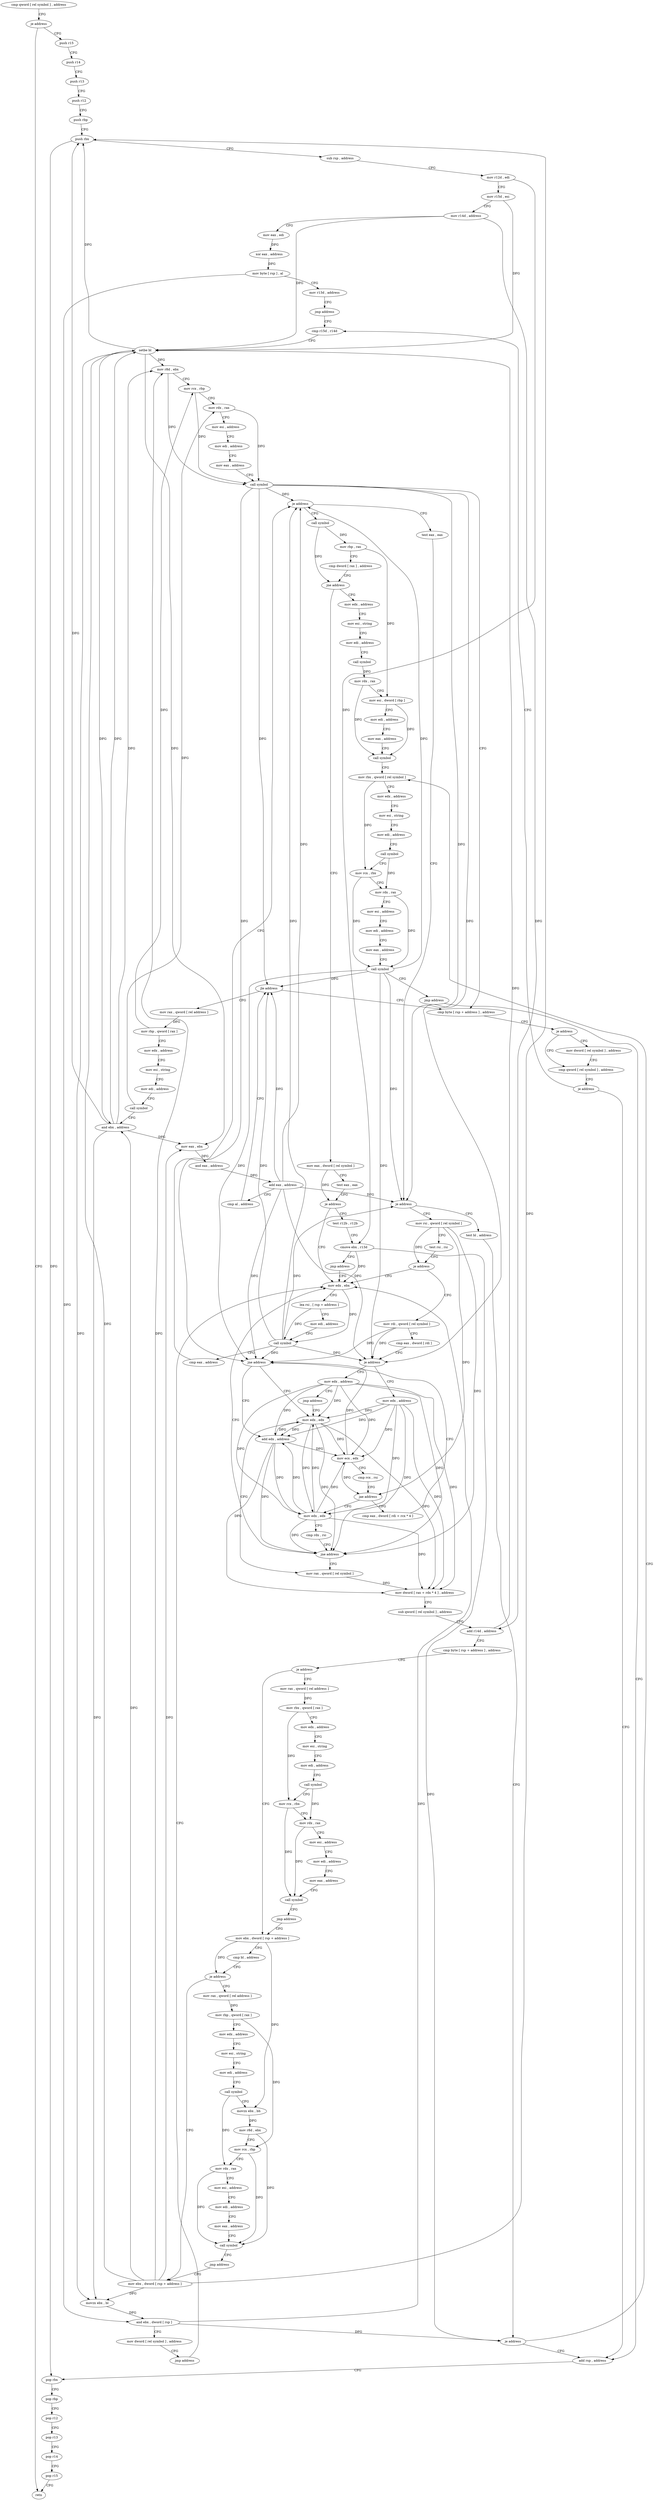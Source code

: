 digraph "func" {
"4203386" [label = "cmp qword [ rel symbol ] , address" ]
"4203394" [label = "je address" ]
"4204006" [label = "retn" ]
"4203400" [label = "push r15" ]
"4203402" [label = "push r14" ]
"4203404" [label = "push r13" ]
"4203406" [label = "push r12" ]
"4203408" [label = "push rbp" ]
"4203409" [label = "push rbx" ]
"4203410" [label = "sub rsp , address" ]
"4203414" [label = "mov r12d , edi" ]
"4203417" [label = "mov r15d , esi" ]
"4203420" [label = "mov r14d , address" ]
"4203426" [label = "mov eax , edi" ]
"4203428" [label = "xor eax , address" ]
"4203431" [label = "mov byte [ rsp ] , al" ]
"4203434" [label = "mov r13d , address" ]
"4203440" [label = "jmp address" ]
"4203956" [label = "cmp r15d , r14d" ]
"4203959" [label = "setbe bl" ]
"4203962" [label = "movzx ebx , bl" ]
"4203965" [label = "and ebx , dword [ rsp ]" ]
"4203968" [label = "mov dword [ rel symbol ] , address" ]
"4203978" [label = "jmp address" ]
"4203718" [label = "mov edx , ebx" ]
"4203720" [label = "lea rsi , [ rsp + address ]" ]
"4203725" [label = "mov edi , address" ]
"4203730" [label = "call symbol" ]
"4203735" [label = "cmp eax , address" ]
"4203738" [label = "je address" ]
"4203445" [label = "call symbol" ]
"4203744" [label = "test eax , eax" ]
"4203450" [label = "mov rbp , rax" ]
"4203453" [label = "cmp dword [ rax ] , address" ]
"4203456" [label = "jne address" ]
"4203484" [label = "mov edx , address" ]
"4203458" [label = "mov eax , dword [ rel symbol ]" ]
"4203746" [label = "je address" ]
"4203983" [label = "test bl , address" ]
"4203752" [label = "mov rsi , qword [ rel symbol ]" ]
"4203489" [label = "mov esi , string" ]
"4203494" [label = "mov edi , address" ]
"4203499" [label = "call symbol" ]
"4203504" [label = "mov rdx , rax" ]
"4203507" [label = "mov esi , dword [ rbp ]" ]
"4203510" [label = "mov edi , address" ]
"4203515" [label = "mov eax , address" ]
"4203520" [label = "call symbol" ]
"4203525" [label = "mov rbx , qword [ rel symbol ]" ]
"4203464" [label = "test eax , eax" ]
"4203466" [label = "je address" ]
"4203472" [label = "test r12b , r12b" ]
"4203986" [label = "je address" ]
"4203992" [label = "add rsp , address" ]
"4203759" [label = "test rsi , rsi" ]
"4203762" [label = "je address" ]
"4203764" [label = "mov rdi , qword [ rel symbol ]" ]
"4203996" [label = "pop rbx" ]
"4203997" [label = "pop rbp" ]
"4203998" [label = "pop r12" ]
"4204000" [label = "pop r13" ]
"4204002" [label = "pop r14" ]
"4204004" [label = "pop r15" ]
"4203475" [label = "cmove ebx , r13d" ]
"4203479" [label = "jmp address" ]
"4203532" [label = "mov edx , address" ]
"4203537" [label = "mov esi , string" ]
"4203542" [label = "mov edi , address" ]
"4203547" [label = "call symbol" ]
"4203552" [label = "mov rcx , rbx" ]
"4203555" [label = "mov rdx , rax" ]
"4203558" [label = "mov esi , address" ]
"4203563" [label = "mov edi , address" ]
"4203568" [label = "mov eax , address" ]
"4203573" [label = "call symbol" ]
"4203578" [label = "jmp address" ]
"4203771" [label = "cmp eax , dword [ rdi ]" ]
"4203773" [label = "je address" ]
"4204007" [label = "mov edx , address" ]
"4203779" [label = "mov edx , address" ]
"4204012" [label = "jmp address" ]
"4203799" [label = "mov edx , edx" ]
"4203784" [label = "add edx , address" ]
"4203801" [label = "mov rax , qword [ rel symbol ]" ]
"4203711" [label = "mov edx , edx" ]
"4203713" [label = "cmp rdx , rsi" ]
"4203716" [label = "jne address" ]
"4203794" [label = "cmp eax , dword [ rdi + rcx * 4 ]" ]
"4203797" [label = "jne address" ]
"4203583" [label = "mov rax , qword [ rel address ]" ]
"4203590" [label = "mov rbx , qword [ rax ]" ]
"4203593" [label = "mov edx , address" ]
"4203598" [label = "mov esi , string" ]
"4203603" [label = "mov edi , address" ]
"4203608" [label = "call symbol" ]
"4203613" [label = "mov rcx , rbx" ]
"4203616" [label = "mov rdx , rax" ]
"4203619" [label = "mov esi , address" ]
"4203624" [label = "mov edi , address" ]
"4203629" [label = "mov eax , address" ]
"4203634" [label = "call symbol" ]
"4203639" [label = "jmp address" ]
"4203838" [label = "mov ebx , dword [ rsp + address ]" ]
"4203842" [label = "cmp bl , address" ]
"4203845" [label = "je address" ]
"4203644" [label = "mov rax , qword [ rel address ]" ]
"4203851" [label = "mov ebx , dword [ rsp + address ]" ]
"4203808" [label = "mov dword [ rax + rdx * 4 ] , address" ]
"4203815" [label = "sub qword [ rel symbol ] , address" ]
"4203823" [label = "add r14d , address" ]
"4203827" [label = "cmp byte [ rsp + address ] , address" ]
"4203832" [label = "je address" ]
"4203787" [label = "mov ecx , edx" ]
"4203789" [label = "cmp rcx , rsi" ]
"4203792" [label = "jae address" ]
"4203651" [label = "mov rbp , qword [ rax ]" ]
"4203654" [label = "mov edx , address" ]
"4203659" [label = "mov esi , string" ]
"4203664" [label = "mov edi , address" ]
"4203669" [label = "call symbol" ]
"4203674" [label = "movzx ebx , bh" ]
"4203677" [label = "mov r8d , ebx" ]
"4203680" [label = "mov rcx , rbp" ]
"4203683" [label = "mov rdx , rax" ]
"4203686" [label = "mov esi , address" ]
"4203691" [label = "mov edi , address" ]
"4203696" [label = "mov eax , address" ]
"4203701" [label = "call symbol" ]
"4203706" [label = "jmp address" ]
"4203855" [label = "mov eax , ebx" ]
"4203857" [label = "and eax , address" ]
"4203860" [label = "add eax , address" ]
"4203863" [label = "cmp al , address" ]
"4203865" [label = "jle address" ]
"4203929" [label = "cmp byte [ rsp + address ] , address" ]
"4203867" [label = "mov rax , qword [ rel address ]" ]
"4203934" [label = "je address" ]
"4203946" [label = "cmp qword [ rel symbol ] , address" ]
"4203936" [label = "mov dword [ rel symbol ] , address" ]
"4203874" [label = "mov rbp , qword [ rax ]" ]
"4203877" [label = "mov edx , address" ]
"4203882" [label = "mov esi , string" ]
"4203887" [label = "mov edi , address" ]
"4203892" [label = "call symbol" ]
"4203897" [label = "and ebx , address" ]
"4203900" [label = "mov r8d , ebx" ]
"4203903" [label = "mov rcx , rbp" ]
"4203906" [label = "mov rdx , rax" ]
"4203909" [label = "mov esi , address" ]
"4203914" [label = "mov edi , address" ]
"4203919" [label = "mov eax , address" ]
"4203924" [label = "call symbol" ]
"4203954" [label = "je address" ]
"4203386" -> "4203394" [ label = "CFG" ]
"4203394" -> "4204006" [ label = "CFG" ]
"4203394" -> "4203400" [ label = "CFG" ]
"4203400" -> "4203402" [ label = "CFG" ]
"4203402" -> "4203404" [ label = "CFG" ]
"4203404" -> "4203406" [ label = "CFG" ]
"4203406" -> "4203408" [ label = "CFG" ]
"4203408" -> "4203409" [ label = "CFG" ]
"4203409" -> "4203410" [ label = "CFG" ]
"4203409" -> "4203996" [ label = "DFG" ]
"4203410" -> "4203414" [ label = "CFG" ]
"4203414" -> "4203417" [ label = "CFG" ]
"4203414" -> "4203475" [ label = "DFG" ]
"4203417" -> "4203420" [ label = "CFG" ]
"4203417" -> "4203959" [ label = "DFG" ]
"4203420" -> "4203426" [ label = "CFG" ]
"4203420" -> "4203959" [ label = "DFG" ]
"4203420" -> "4203823" [ label = "DFG" ]
"4203426" -> "4203428" [ label = "DFG" ]
"4203428" -> "4203431" [ label = "DFG" ]
"4203431" -> "4203434" [ label = "CFG" ]
"4203431" -> "4203965" [ label = "DFG" ]
"4203434" -> "4203440" [ label = "CFG" ]
"4203440" -> "4203956" [ label = "CFG" ]
"4203956" -> "4203959" [ label = "CFG" ]
"4203959" -> "4203962" [ label = "DFG" ]
"4203959" -> "4203409" [ label = "DFG" ]
"4203959" -> "4203855" [ label = "DFG" ]
"4203959" -> "4203897" [ label = "DFG" ]
"4203959" -> "4203900" [ label = "DFG" ]
"4203962" -> "4203965" [ label = "DFG" ]
"4203965" -> "4203968" [ label = "CFG" ]
"4203965" -> "4203718" [ label = "DFG" ]
"4203965" -> "4203986" [ label = "DFG" ]
"4203968" -> "4203978" [ label = "CFG" ]
"4203978" -> "4203718" [ label = "CFG" ]
"4203718" -> "4203720" [ label = "CFG" ]
"4203718" -> "4203730" [ label = "DFG" ]
"4203720" -> "4203725" [ label = "CFG" ]
"4203720" -> "4203730" [ label = "DFG" ]
"4203725" -> "4203730" [ label = "CFG" ]
"4203730" -> "4203735" [ label = "CFG" ]
"4203730" -> "4203738" [ label = "DFG" ]
"4203730" -> "4203746" [ label = "DFG" ]
"4203730" -> "4203773" [ label = "DFG" ]
"4203730" -> "4203797" [ label = "DFG" ]
"4203730" -> "4203865" [ label = "DFG" ]
"4203735" -> "4203738" [ label = "CFG" ]
"4203738" -> "4203445" [ label = "CFG" ]
"4203738" -> "4203744" [ label = "CFG" ]
"4203445" -> "4203450" [ label = "DFG" ]
"4203445" -> "4203456" [ label = "DFG" ]
"4203744" -> "4203746" [ label = "CFG" ]
"4203450" -> "4203453" [ label = "CFG" ]
"4203450" -> "4203507" [ label = "DFG" ]
"4203453" -> "4203456" [ label = "CFG" ]
"4203456" -> "4203484" [ label = "CFG" ]
"4203456" -> "4203458" [ label = "CFG" ]
"4203484" -> "4203489" [ label = "CFG" ]
"4203458" -> "4203464" [ label = "CFG" ]
"4203458" -> "4203466" [ label = "DFG" ]
"4203746" -> "4203983" [ label = "CFG" ]
"4203746" -> "4203752" [ label = "CFG" ]
"4203983" -> "4203986" [ label = "CFG" ]
"4203752" -> "4203759" [ label = "CFG" ]
"4203752" -> "4203762" [ label = "DFG" ]
"4203752" -> "4203792" [ label = "DFG" ]
"4203752" -> "4203716" [ label = "DFG" ]
"4203489" -> "4203494" [ label = "CFG" ]
"4203494" -> "4203499" [ label = "CFG" ]
"4203499" -> "4203504" [ label = "DFG" ]
"4203504" -> "4203507" [ label = "CFG" ]
"4203504" -> "4203520" [ label = "DFG" ]
"4203507" -> "4203510" [ label = "CFG" ]
"4203507" -> "4203520" [ label = "DFG" ]
"4203510" -> "4203515" [ label = "CFG" ]
"4203515" -> "4203520" [ label = "CFG" ]
"4203520" -> "4203525" [ label = "CFG" ]
"4203525" -> "4203532" [ label = "CFG" ]
"4203525" -> "4203552" [ label = "DFG" ]
"4203464" -> "4203466" [ label = "CFG" ]
"4203466" -> "4203718" [ label = "CFG" ]
"4203466" -> "4203472" [ label = "CFG" ]
"4203472" -> "4203475" [ label = "CFG" ]
"4203986" -> "4203525" [ label = "CFG" ]
"4203986" -> "4203992" [ label = "CFG" ]
"4203992" -> "4203996" [ label = "CFG" ]
"4203759" -> "4203762" [ label = "CFG" ]
"4203762" -> "4203718" [ label = "CFG" ]
"4203762" -> "4203764" [ label = "CFG" ]
"4203764" -> "4203771" [ label = "CFG" ]
"4203764" -> "4203773" [ label = "DFG" ]
"4203764" -> "4203797" [ label = "DFG" ]
"4203996" -> "4203997" [ label = "CFG" ]
"4203997" -> "4203998" [ label = "CFG" ]
"4203998" -> "4204000" [ label = "CFG" ]
"4204000" -> "4204002" [ label = "CFG" ]
"4204002" -> "4204004" [ label = "CFG" ]
"4204004" -> "4204006" [ label = "CFG" ]
"4203475" -> "4203479" [ label = "CFG" ]
"4203475" -> "4203718" [ label = "DFG" ]
"4203475" -> "4203986" [ label = "DFG" ]
"4203479" -> "4203718" [ label = "CFG" ]
"4203532" -> "4203537" [ label = "CFG" ]
"4203537" -> "4203542" [ label = "CFG" ]
"4203542" -> "4203547" [ label = "CFG" ]
"4203547" -> "4203552" [ label = "CFG" ]
"4203547" -> "4203555" [ label = "DFG" ]
"4203552" -> "4203555" [ label = "CFG" ]
"4203552" -> "4203573" [ label = "DFG" ]
"4203555" -> "4203558" [ label = "CFG" ]
"4203555" -> "4203573" [ label = "DFG" ]
"4203558" -> "4203563" [ label = "CFG" ]
"4203563" -> "4203568" [ label = "CFG" ]
"4203568" -> "4203573" [ label = "CFG" ]
"4203573" -> "4203578" [ label = "CFG" ]
"4203573" -> "4203738" [ label = "DFG" ]
"4203573" -> "4203746" [ label = "DFG" ]
"4203573" -> "4203773" [ label = "DFG" ]
"4203573" -> "4203797" [ label = "DFG" ]
"4203573" -> "4203865" [ label = "DFG" ]
"4203578" -> "4203992" [ label = "CFG" ]
"4203771" -> "4203773" [ label = "CFG" ]
"4203773" -> "4204007" [ label = "CFG" ]
"4203773" -> "4203779" [ label = "CFG" ]
"4204007" -> "4204012" [ label = "CFG" ]
"4204007" -> "4203799" [ label = "DFG" ]
"4204007" -> "4203784" [ label = "DFG" ]
"4204007" -> "4203787" [ label = "DFG" ]
"4204007" -> "4203808" [ label = "DFG" ]
"4204007" -> "4203711" [ label = "DFG" ]
"4204007" -> "4203716" [ label = "DFG" ]
"4203779" -> "4203784" [ label = "DFG" ]
"4203779" -> "4203799" [ label = "DFG" ]
"4203779" -> "4203787" [ label = "DFG" ]
"4203779" -> "4203808" [ label = "DFG" ]
"4203779" -> "4203711" [ label = "DFG" ]
"4203779" -> "4203716" [ label = "DFG" ]
"4204012" -> "4203799" [ label = "CFG" ]
"4203799" -> "4203801" [ label = "CFG" ]
"4203799" -> "4203784" [ label = "DFG" ]
"4203799" -> "4203787" [ label = "DFG" ]
"4203799" -> "4203808" [ label = "DFG" ]
"4203799" -> "4203711" [ label = "DFG" ]
"4203799" -> "4203716" [ label = "DFG" ]
"4203784" -> "4203787" [ label = "DFG" ]
"4203784" -> "4203799" [ label = "DFG" ]
"4203784" -> "4203808" [ label = "DFG" ]
"4203784" -> "4203711" [ label = "DFG" ]
"4203784" -> "4203716" [ label = "DFG" ]
"4203801" -> "4203808" [ label = "DFG" ]
"4203711" -> "4203713" [ label = "CFG" ]
"4203711" -> "4203799" [ label = "DFG" ]
"4203711" -> "4203784" [ label = "DFG" ]
"4203711" -> "4203787" [ label = "DFG" ]
"4203711" -> "4203808" [ label = "DFG" ]
"4203711" -> "4203716" [ label = "DFG" ]
"4203713" -> "4203716" [ label = "CFG" ]
"4203716" -> "4203801" [ label = "CFG" ]
"4203716" -> "4203718" [ label = "CFG" ]
"4203794" -> "4203797" [ label = "CFG" ]
"4203797" -> "4203784" [ label = "CFG" ]
"4203797" -> "4203799" [ label = "CFG" ]
"4203583" -> "4203590" [ label = "DFG" ]
"4203590" -> "4203593" [ label = "CFG" ]
"4203590" -> "4203613" [ label = "DFG" ]
"4203593" -> "4203598" [ label = "CFG" ]
"4203598" -> "4203603" [ label = "CFG" ]
"4203603" -> "4203608" [ label = "CFG" ]
"4203608" -> "4203613" [ label = "CFG" ]
"4203608" -> "4203616" [ label = "DFG" ]
"4203613" -> "4203616" [ label = "CFG" ]
"4203613" -> "4203634" [ label = "DFG" ]
"4203616" -> "4203619" [ label = "CFG" ]
"4203616" -> "4203634" [ label = "DFG" ]
"4203619" -> "4203624" [ label = "CFG" ]
"4203624" -> "4203629" [ label = "CFG" ]
"4203629" -> "4203634" [ label = "CFG" ]
"4203634" -> "4203639" [ label = "CFG" ]
"4203639" -> "4203838" [ label = "CFG" ]
"4203838" -> "4203842" [ label = "CFG" ]
"4203838" -> "4203845" [ label = "DFG" ]
"4203838" -> "4203674" [ label = "DFG" ]
"4203842" -> "4203845" [ label = "CFG" ]
"4203845" -> "4203644" [ label = "CFG" ]
"4203845" -> "4203851" [ label = "CFG" ]
"4203644" -> "4203651" [ label = "DFG" ]
"4203851" -> "4203855" [ label = "DFG" ]
"4203851" -> "4203409" [ label = "DFG" ]
"4203851" -> "4203962" [ label = "DFG" ]
"4203851" -> "4203959" [ label = "DFG" ]
"4203851" -> "4203897" [ label = "DFG" ]
"4203851" -> "4203900" [ label = "DFG" ]
"4203808" -> "4203815" [ label = "CFG" ]
"4203815" -> "4203823" [ label = "CFG" ]
"4203823" -> "4203827" [ label = "CFG" ]
"4203823" -> "4203959" [ label = "DFG" ]
"4203827" -> "4203832" [ label = "CFG" ]
"4203832" -> "4203583" [ label = "CFG" ]
"4203832" -> "4203838" [ label = "CFG" ]
"4203787" -> "4203789" [ label = "CFG" ]
"4203787" -> "4203792" [ label = "DFG" ]
"4203787" -> "4203797" [ label = "DFG" ]
"4203789" -> "4203792" [ label = "CFG" ]
"4203792" -> "4203711" [ label = "CFG" ]
"4203792" -> "4203794" [ label = "CFG" ]
"4203651" -> "4203654" [ label = "CFG" ]
"4203651" -> "4203680" [ label = "DFG" ]
"4203654" -> "4203659" [ label = "CFG" ]
"4203659" -> "4203664" [ label = "CFG" ]
"4203664" -> "4203669" [ label = "CFG" ]
"4203669" -> "4203674" [ label = "CFG" ]
"4203669" -> "4203683" [ label = "DFG" ]
"4203674" -> "4203677" [ label = "DFG" ]
"4203677" -> "4203680" [ label = "CFG" ]
"4203677" -> "4203701" [ label = "DFG" ]
"4203680" -> "4203683" [ label = "CFG" ]
"4203680" -> "4203701" [ label = "DFG" ]
"4203683" -> "4203686" [ label = "CFG" ]
"4203683" -> "4203701" [ label = "DFG" ]
"4203686" -> "4203691" [ label = "CFG" ]
"4203691" -> "4203696" [ label = "CFG" ]
"4203696" -> "4203701" [ label = "CFG" ]
"4203701" -> "4203706" [ label = "CFG" ]
"4203706" -> "4203851" [ label = "CFG" ]
"4203855" -> "4203857" [ label = "DFG" ]
"4203857" -> "4203860" [ label = "DFG" ]
"4203860" -> "4203863" [ label = "CFG" ]
"4203860" -> "4203738" [ label = "DFG" ]
"4203860" -> "4203746" [ label = "DFG" ]
"4203860" -> "4203773" [ label = "DFG" ]
"4203860" -> "4203797" [ label = "DFG" ]
"4203860" -> "4203865" [ label = "DFG" ]
"4203863" -> "4203865" [ label = "CFG" ]
"4203865" -> "4203929" [ label = "CFG" ]
"4203865" -> "4203867" [ label = "CFG" ]
"4203929" -> "4203934" [ label = "CFG" ]
"4203867" -> "4203874" [ label = "DFG" ]
"4203934" -> "4203946" [ label = "CFG" ]
"4203934" -> "4203936" [ label = "CFG" ]
"4203946" -> "4203954" [ label = "CFG" ]
"4203936" -> "4203946" [ label = "CFG" ]
"4203874" -> "4203877" [ label = "CFG" ]
"4203874" -> "4203903" [ label = "DFG" ]
"4203877" -> "4203882" [ label = "CFG" ]
"4203882" -> "4203887" [ label = "CFG" ]
"4203887" -> "4203892" [ label = "CFG" ]
"4203892" -> "4203897" [ label = "CFG" ]
"4203892" -> "4203906" [ label = "DFG" ]
"4203897" -> "4203900" [ label = "DFG" ]
"4203897" -> "4203409" [ label = "DFG" ]
"4203897" -> "4203962" [ label = "DFG" ]
"4203897" -> "4203855" [ label = "DFG" ]
"4203897" -> "4203959" [ label = "DFG" ]
"4203900" -> "4203903" [ label = "CFG" ]
"4203900" -> "4203924" [ label = "DFG" ]
"4203903" -> "4203906" [ label = "CFG" ]
"4203903" -> "4203924" [ label = "DFG" ]
"4203906" -> "4203909" [ label = "CFG" ]
"4203906" -> "4203924" [ label = "DFG" ]
"4203909" -> "4203914" [ label = "CFG" ]
"4203914" -> "4203919" [ label = "CFG" ]
"4203919" -> "4203924" [ label = "CFG" ]
"4203924" -> "4203929" [ label = "CFG" ]
"4203924" -> "4203738" [ label = "DFG" ]
"4203924" -> "4203746" [ label = "DFG" ]
"4203924" -> "4203865" [ label = "DFG" ]
"4203924" -> "4203773" [ label = "DFG" ]
"4203924" -> "4203797" [ label = "DFG" ]
"4203954" -> "4203992" [ label = "CFG" ]
"4203954" -> "4203956" [ label = "CFG" ]
}
